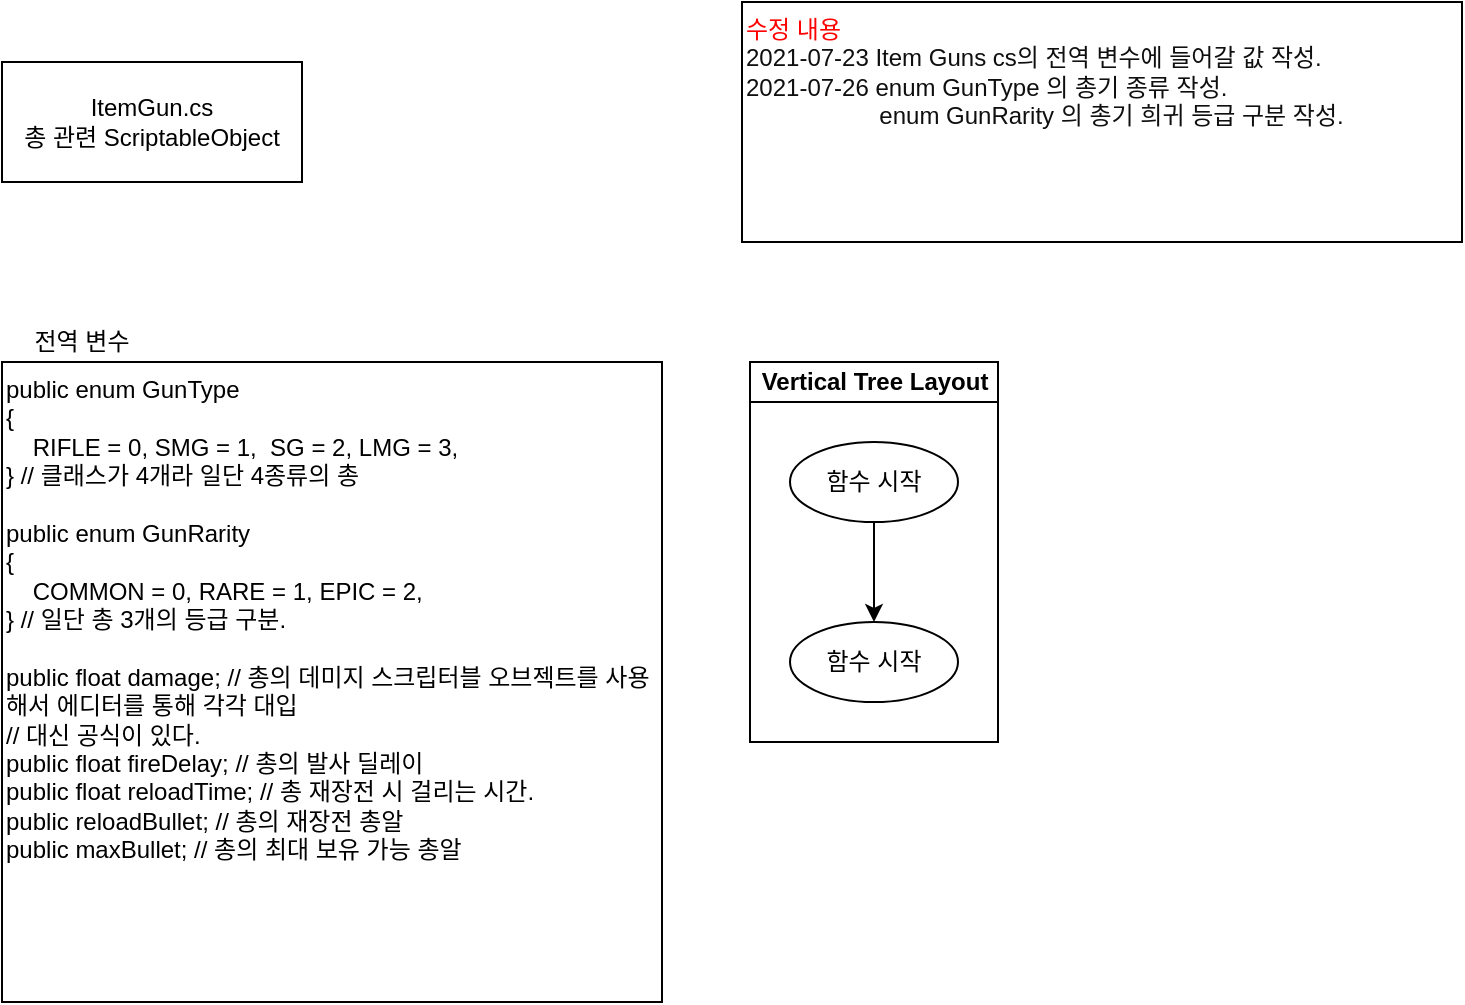 <mxfile version="13.9.9" type="device"><diagram id="oYhfKIK5yWSPBimlLLTB" name="페이지-1"><mxGraphModel dx="1086" dy="806" grid="1" gridSize="10" guides="1" tooltips="1" connect="1" arrows="1" fold="1" page="1" pageScale="1" pageWidth="827" pageHeight="1169" math="0" shadow="0"><root><mxCell id="0"/><mxCell id="1" parent="0"/><mxCell id="To9S7UEXiPAGpf3KNVwy-1" value="ItemGun.cs&lt;br&gt;총 관련 ScriptableObject" style="rounded=0;whiteSpace=wrap;html=1;" parent="1" vertex="1"><mxGeometry x="40" y="60" width="150" height="60" as="geometry"/></mxCell><mxCell id="To9S7UEXiPAGpf3KNVwy-2" value="public enum GunType&lt;br&gt;{&lt;br&gt;&amp;nbsp; &amp;nbsp; RIFLE = 0, SMG = 1,&amp;nbsp; SG = 2, LMG = 3,&lt;br&gt;} // 클래스가 4개라 일단 4종류의 총&lt;br&gt;&lt;br&gt;public enum GunRarity&lt;br&gt;{&lt;br&gt;&amp;nbsp; &amp;nbsp; COMMON = 0, RARE = 1, EPIC = 2,&lt;br&gt;} // 일단 총 3개의 등급 구분.&lt;br&gt;&lt;br&gt;public float damage; // 총의 데미지 스크립터블 오브젝트를 사용해서 에디터를 통해 각각 대입&lt;br&gt;// 대신 공식이 있다.&lt;br&gt;public float fireDelay; // 총의 발사 딜레이&lt;br&gt;public float reloadTime; // 총 재장전 시 걸리는 시간.&lt;br&gt;public reloadBullet; // 총의 재장전 총알&lt;br&gt;public maxBullet; // 총의 최대 보유 가능 총알" style="rounded=0;whiteSpace=wrap;html=1;align=left;verticalAlign=top;" parent="1" vertex="1"><mxGeometry x="40" y="210" width="330" height="320" as="geometry"/></mxCell><mxCell id="To9S7UEXiPAGpf3KNVwy-3" value="전역 변수" style="text;html=1;strokeColor=none;fillColor=none;align=center;verticalAlign=middle;whiteSpace=wrap;rounded=0;" parent="1" vertex="1"><mxGeometry x="40" y="190" width="80" height="20" as="geometry"/></mxCell><mxCell id="To9S7UEXiPAGpf3KNVwy-4" value="&lt;font color=&quot;#ff0000&quot;&gt;수정 내용&lt;/font&gt;&lt;br&gt;&lt;font color=&quot;#0f0f0f&quot;&gt;2021-07-23 Item Guns cs의 전역 변수에 들어갈 값 작성.&lt;br&gt;2021-07-26 enum GunType 의 총기 종류 작성.&lt;br&gt;&amp;nbsp; &amp;nbsp; &amp;nbsp; &amp;nbsp; &amp;nbsp; &amp;nbsp; &amp;nbsp; &amp;nbsp; &amp;nbsp; &amp;nbsp; enum GunRarity 의 총기 희귀 등급 구분 작성.&lt;br&gt;&lt;/font&gt;" style="rounded=0;whiteSpace=wrap;html=1;align=left;verticalAlign=top;" parent="1" vertex="1"><mxGeometry x="410" y="30" width="360" height="120" as="geometry"/></mxCell><mxCell id="0PXY9B_d8ZEioxsfCtPq-1" value="Vertical Tree Layout" style="swimlane;html=1;startSize=20;horizontal=1;childLayout=treeLayout;horizontalTree=0;resizable=0;containerType=tree;" vertex="1" parent="1"><mxGeometry x="414" y="210" width="124" height="190" as="geometry"/></mxCell><mxCell id="0PXY9B_d8ZEioxsfCtPq-7" value="함수 시작" style="ellipse;whiteSpace=wrap;html=1;" vertex="1" parent="0PXY9B_d8ZEioxsfCtPq-1"><mxGeometry x="20" y="40" width="84" height="40" as="geometry"/></mxCell><mxCell id="0PXY9B_d8ZEioxsfCtPq-8" value="" style="edgeStyle=orthogonalEdgeStyle;rounded=0;orthogonalLoop=1;jettySize=auto;html=1;" edge="1" source="0PXY9B_d8ZEioxsfCtPq-7" target="0PXY9B_d8ZEioxsfCtPq-9" parent="0PXY9B_d8ZEioxsfCtPq-1"><mxGeometry relative="1" as="geometry"/></mxCell><mxCell id="0PXY9B_d8ZEioxsfCtPq-9" value="함수 시작" style="ellipse;whiteSpace=wrap;html=1;" vertex="1" parent="0PXY9B_d8ZEioxsfCtPq-1"><mxGeometry x="20" y="130" width="84" height="40" as="geometry"/></mxCell></root></mxGraphModel></diagram></mxfile>